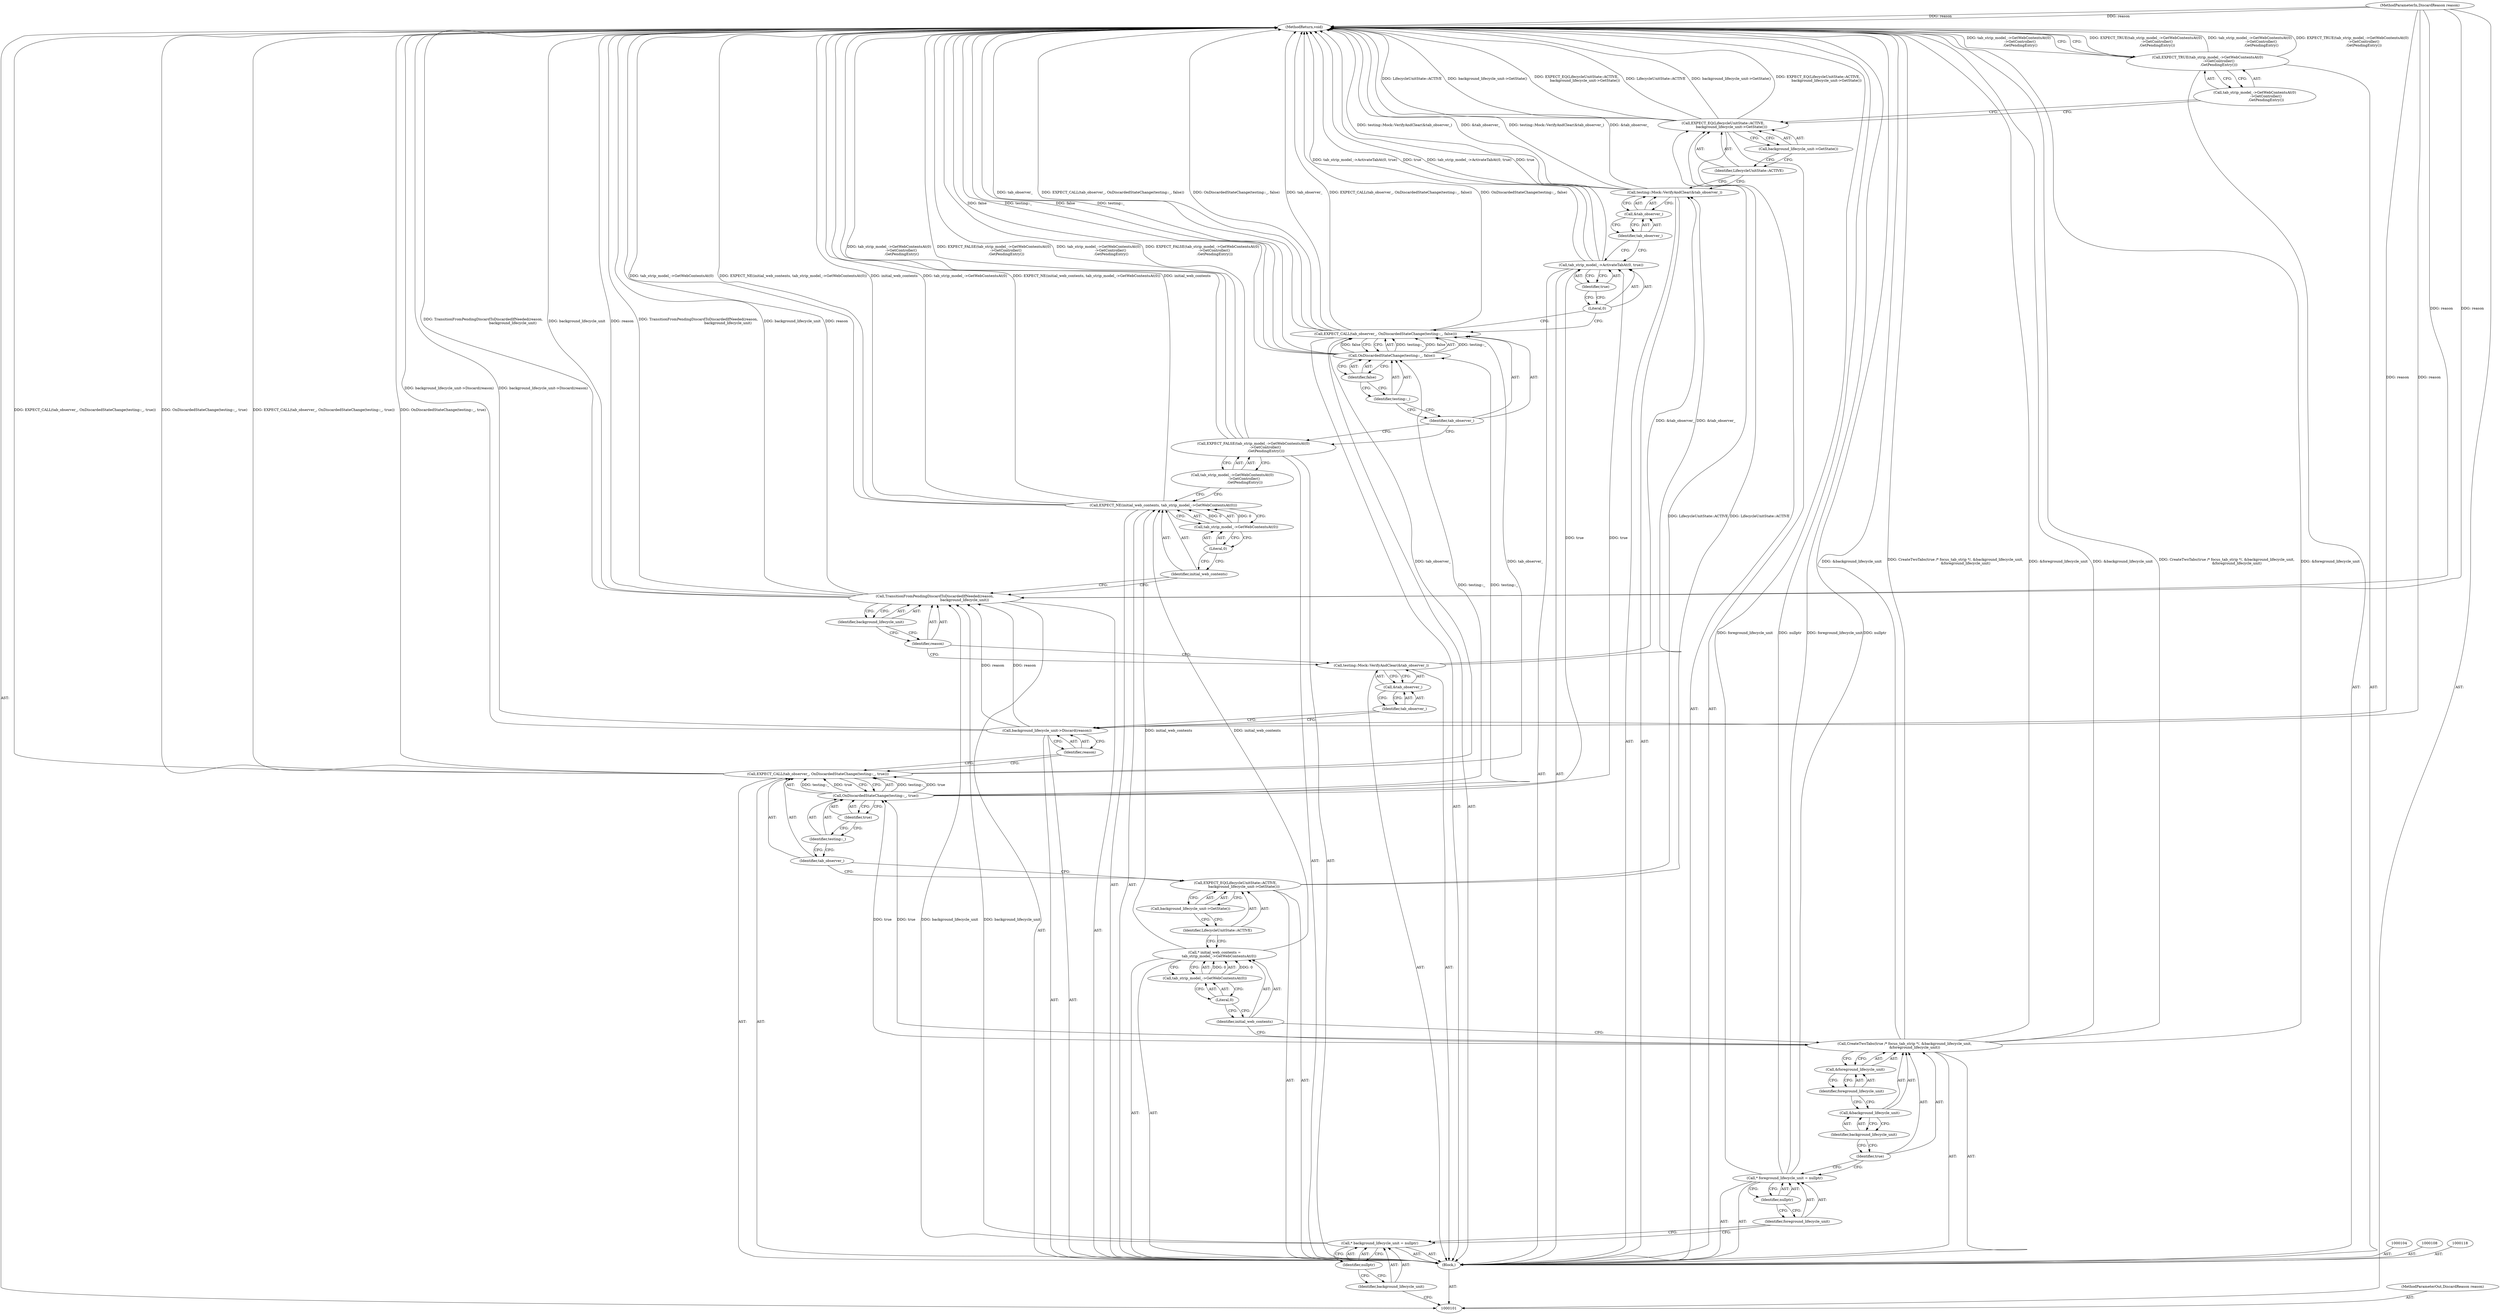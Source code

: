 digraph "1_Chrome_7394cf6f43d7a86630d3eb1c728fd63c621b5530_8" {
"1000161" [label="(MethodReturn,void)"];
"1000102" [label="(MethodParameterIn,DiscardReason reason)"];
"1000243" [label="(MethodParameterOut,DiscardReason reason)"];
"1000103" [label="(Block,)"];
"1000125" [label="(Call,background_lifecycle_unit->GetState())"];
"1000127" [label="(Identifier,tab_observer_)"];
"1000128" [label="(Call,OnDiscardedStateChange(testing::_, true))"];
"1000126" [label="(Call,EXPECT_CALL(tab_observer_, OnDiscardedStateChange(testing::_, true)))"];
"1000129" [label="(Identifier,testing::_)"];
"1000130" [label="(Identifier,true)"];
"1000132" [label="(Identifier,reason)"];
"1000131" [label="(Call,background_lifecycle_unit->Discard(reason))"];
"1000134" [label="(Call,&tab_observer_)"];
"1000135" [label="(Identifier,tab_observer_)"];
"1000133" [label="(Call,testing::Mock::VerifyAndClear(&tab_observer_))"];
"1000136" [label="(Call,TransitionFromPendingDiscardToDiscardedIfNeeded(reason,\n                                                     background_lifecycle_unit))"];
"1000137" [label="(Identifier,reason)"];
"1000138" [label="(Identifier,background_lifecycle_unit)"];
"1000140" [label="(Identifier,initial_web_contents)"];
"1000141" [label="(Call,tab_strip_model_->GetWebContentsAt(0))"];
"1000139" [label="(Call,EXPECT_NE(initial_web_contents, tab_strip_model_->GetWebContentsAt(0)))"];
"1000142" [label="(Literal,0)"];
"1000144" [label="(Call,tab_strip_model_->GetWebContentsAt(0)\n                     ->GetController()\n                      .GetPendingEntry())"];
"1000143" [label="(Call,EXPECT_FALSE(tab_strip_model_->GetWebContentsAt(0)\n                     ->GetController()\n                      .GetPendingEntry()))"];
"1000105" [label="(Call,* background_lifecycle_unit = nullptr)"];
"1000106" [label="(Identifier,background_lifecycle_unit)"];
"1000107" [label="(Identifier,nullptr)"];
"1000146" [label="(Identifier,tab_observer_)"];
"1000147" [label="(Call,OnDiscardedStateChange(testing::_, false))"];
"1000145" [label="(Call,EXPECT_CALL(tab_observer_, OnDiscardedStateChange(testing::_, false)))"];
"1000148" [label="(Identifier,testing::_)"];
"1000149" [label="(Identifier,false)"];
"1000151" [label="(Literal,0)"];
"1000152" [label="(Identifier,true)"];
"1000150" [label="(Call,tab_strip_model_->ActivateTabAt(0, true))"];
"1000154" [label="(Call,&tab_observer_)"];
"1000155" [label="(Identifier,tab_observer_)"];
"1000153" [label="(Call,testing::Mock::VerifyAndClear(&tab_observer_))"];
"1000157" [label="(Identifier,LifecycleUnitState::ACTIVE)"];
"1000156" [label="(Call,EXPECT_EQ(LifecycleUnitState::ACTIVE,\n               background_lifecycle_unit->GetState()))"];
"1000158" [label="(Call,background_lifecycle_unit->GetState())"];
"1000160" [label="(Call,tab_strip_model_->GetWebContentsAt(0)\n                    ->GetController()\n                    .GetPendingEntry())"];
"1000159" [label="(Call,EXPECT_TRUE(tab_strip_model_->GetWebContentsAt(0)\n                    ->GetController()\n                    .GetPendingEntry()))"];
"1000109" [label="(Call,* foreground_lifecycle_unit = nullptr)"];
"1000110" [label="(Identifier,foreground_lifecycle_unit)"];
"1000111" [label="(Identifier,nullptr)"];
"1000113" [label="(Identifier,true)"];
"1000112" [label="(Call,CreateTwoTabs(true /* focus_tab_strip */, &background_lifecycle_unit,\n                  &foreground_lifecycle_unit))"];
"1000114" [label="(Call,&background_lifecycle_unit)"];
"1000115" [label="(Identifier,background_lifecycle_unit)"];
"1000116" [label="(Call,&foreground_lifecycle_unit)"];
"1000117" [label="(Identifier,foreground_lifecycle_unit)"];
"1000119" [label="(Call,* initial_web_contents =\n        tab_strip_model_->GetWebContentsAt(0))"];
"1000120" [label="(Identifier,initial_web_contents)"];
"1000122" [label="(Literal,0)"];
"1000121" [label="(Call,tab_strip_model_->GetWebContentsAt(0))"];
"1000124" [label="(Identifier,LifecycleUnitState::ACTIVE)"];
"1000123" [label="(Call,EXPECT_EQ(LifecycleUnitState::ACTIVE,\n               background_lifecycle_unit->GetState()))"];
"1000161" -> "1000101"  [label="AST: "];
"1000161" -> "1000159"  [label="CFG: "];
"1000159" -> "1000161"  [label="DDG: EXPECT_TRUE(tab_strip_model_->GetWebContentsAt(0)\n                    ->GetController()\n                    .GetPendingEntry())"];
"1000159" -> "1000161"  [label="DDG: tab_strip_model_->GetWebContentsAt(0)\n                    ->GetController()\n                    .GetPendingEntry()"];
"1000126" -> "1000161"  [label="DDG: EXPECT_CALL(tab_observer_, OnDiscardedStateChange(testing::_, true))"];
"1000126" -> "1000161"  [label="DDG: OnDiscardedStateChange(testing::_, true)"];
"1000156" -> "1000161"  [label="DDG: LifecycleUnitState::ACTIVE"];
"1000156" -> "1000161"  [label="DDG: background_lifecycle_unit->GetState()"];
"1000156" -> "1000161"  [label="DDG: EXPECT_EQ(LifecycleUnitState::ACTIVE,\n               background_lifecycle_unit->GetState())"];
"1000153" -> "1000161"  [label="DDG: testing::Mock::VerifyAndClear(&tab_observer_)"];
"1000153" -> "1000161"  [label="DDG: &tab_observer_"];
"1000109" -> "1000161"  [label="DDG: foreground_lifecycle_unit"];
"1000109" -> "1000161"  [label="DDG: nullptr"];
"1000150" -> "1000161"  [label="DDG: tab_strip_model_->ActivateTabAt(0, true)"];
"1000150" -> "1000161"  [label="DDG: true"];
"1000145" -> "1000161"  [label="DDG: tab_observer_"];
"1000145" -> "1000161"  [label="DDG: EXPECT_CALL(tab_observer_, OnDiscardedStateChange(testing::_, false))"];
"1000145" -> "1000161"  [label="DDG: OnDiscardedStateChange(testing::_, false)"];
"1000131" -> "1000161"  [label="DDG: background_lifecycle_unit->Discard(reason)"];
"1000112" -> "1000161"  [label="DDG: &background_lifecycle_unit"];
"1000112" -> "1000161"  [label="DDG: CreateTwoTabs(true /* focus_tab_strip */, &background_lifecycle_unit,\n                  &foreground_lifecycle_unit)"];
"1000112" -> "1000161"  [label="DDG: &foreground_lifecycle_unit"];
"1000139" -> "1000161"  [label="DDG: tab_strip_model_->GetWebContentsAt(0)"];
"1000139" -> "1000161"  [label="DDG: EXPECT_NE(initial_web_contents, tab_strip_model_->GetWebContentsAt(0))"];
"1000139" -> "1000161"  [label="DDG: initial_web_contents"];
"1000143" -> "1000161"  [label="DDG: tab_strip_model_->GetWebContentsAt(0)\n                     ->GetController()\n                      .GetPendingEntry()"];
"1000143" -> "1000161"  [label="DDG: EXPECT_FALSE(tab_strip_model_->GetWebContentsAt(0)\n                     ->GetController()\n                      .GetPendingEntry())"];
"1000147" -> "1000161"  [label="DDG: false"];
"1000147" -> "1000161"  [label="DDG: testing::_"];
"1000102" -> "1000161"  [label="DDG: reason"];
"1000136" -> "1000161"  [label="DDG: TransitionFromPendingDiscardToDiscardedIfNeeded(reason,\n                                                     background_lifecycle_unit)"];
"1000136" -> "1000161"  [label="DDG: background_lifecycle_unit"];
"1000136" -> "1000161"  [label="DDG: reason"];
"1000102" -> "1000101"  [label="AST: "];
"1000102" -> "1000161"  [label="DDG: reason"];
"1000102" -> "1000131"  [label="DDG: reason"];
"1000102" -> "1000136"  [label="DDG: reason"];
"1000243" -> "1000101"  [label="AST: "];
"1000103" -> "1000101"  [label="AST: "];
"1000104" -> "1000103"  [label="AST: "];
"1000105" -> "1000103"  [label="AST: "];
"1000108" -> "1000103"  [label="AST: "];
"1000109" -> "1000103"  [label="AST: "];
"1000112" -> "1000103"  [label="AST: "];
"1000118" -> "1000103"  [label="AST: "];
"1000119" -> "1000103"  [label="AST: "];
"1000123" -> "1000103"  [label="AST: "];
"1000126" -> "1000103"  [label="AST: "];
"1000131" -> "1000103"  [label="AST: "];
"1000133" -> "1000103"  [label="AST: "];
"1000136" -> "1000103"  [label="AST: "];
"1000139" -> "1000103"  [label="AST: "];
"1000143" -> "1000103"  [label="AST: "];
"1000145" -> "1000103"  [label="AST: "];
"1000150" -> "1000103"  [label="AST: "];
"1000153" -> "1000103"  [label="AST: "];
"1000156" -> "1000103"  [label="AST: "];
"1000159" -> "1000103"  [label="AST: "];
"1000125" -> "1000123"  [label="AST: "];
"1000125" -> "1000124"  [label="CFG: "];
"1000123" -> "1000125"  [label="CFG: "];
"1000127" -> "1000126"  [label="AST: "];
"1000127" -> "1000123"  [label="CFG: "];
"1000129" -> "1000127"  [label="CFG: "];
"1000128" -> "1000126"  [label="AST: "];
"1000128" -> "1000130"  [label="CFG: "];
"1000129" -> "1000128"  [label="AST: "];
"1000130" -> "1000128"  [label="AST: "];
"1000126" -> "1000128"  [label="CFG: "];
"1000128" -> "1000126"  [label="DDG: testing::_"];
"1000128" -> "1000126"  [label="DDG: true"];
"1000112" -> "1000128"  [label="DDG: true"];
"1000128" -> "1000147"  [label="DDG: testing::_"];
"1000128" -> "1000150"  [label="DDG: true"];
"1000126" -> "1000103"  [label="AST: "];
"1000126" -> "1000128"  [label="CFG: "];
"1000127" -> "1000126"  [label="AST: "];
"1000128" -> "1000126"  [label="AST: "];
"1000132" -> "1000126"  [label="CFG: "];
"1000126" -> "1000161"  [label="DDG: EXPECT_CALL(tab_observer_, OnDiscardedStateChange(testing::_, true))"];
"1000126" -> "1000161"  [label="DDG: OnDiscardedStateChange(testing::_, true)"];
"1000128" -> "1000126"  [label="DDG: testing::_"];
"1000128" -> "1000126"  [label="DDG: true"];
"1000126" -> "1000145"  [label="DDG: tab_observer_"];
"1000129" -> "1000128"  [label="AST: "];
"1000129" -> "1000127"  [label="CFG: "];
"1000130" -> "1000129"  [label="CFG: "];
"1000130" -> "1000128"  [label="AST: "];
"1000130" -> "1000129"  [label="CFG: "];
"1000128" -> "1000130"  [label="CFG: "];
"1000132" -> "1000131"  [label="AST: "];
"1000132" -> "1000126"  [label="CFG: "];
"1000131" -> "1000132"  [label="CFG: "];
"1000131" -> "1000103"  [label="AST: "];
"1000131" -> "1000132"  [label="CFG: "];
"1000132" -> "1000131"  [label="AST: "];
"1000135" -> "1000131"  [label="CFG: "];
"1000131" -> "1000161"  [label="DDG: background_lifecycle_unit->Discard(reason)"];
"1000102" -> "1000131"  [label="DDG: reason"];
"1000131" -> "1000136"  [label="DDG: reason"];
"1000134" -> "1000133"  [label="AST: "];
"1000134" -> "1000135"  [label="CFG: "];
"1000135" -> "1000134"  [label="AST: "];
"1000133" -> "1000134"  [label="CFG: "];
"1000135" -> "1000134"  [label="AST: "];
"1000135" -> "1000131"  [label="CFG: "];
"1000134" -> "1000135"  [label="CFG: "];
"1000133" -> "1000103"  [label="AST: "];
"1000133" -> "1000134"  [label="CFG: "];
"1000134" -> "1000133"  [label="AST: "];
"1000137" -> "1000133"  [label="CFG: "];
"1000133" -> "1000153"  [label="DDG: &tab_observer_"];
"1000136" -> "1000103"  [label="AST: "];
"1000136" -> "1000138"  [label="CFG: "];
"1000137" -> "1000136"  [label="AST: "];
"1000138" -> "1000136"  [label="AST: "];
"1000140" -> "1000136"  [label="CFG: "];
"1000136" -> "1000161"  [label="DDG: TransitionFromPendingDiscardToDiscardedIfNeeded(reason,\n                                                     background_lifecycle_unit)"];
"1000136" -> "1000161"  [label="DDG: background_lifecycle_unit"];
"1000136" -> "1000161"  [label="DDG: reason"];
"1000131" -> "1000136"  [label="DDG: reason"];
"1000102" -> "1000136"  [label="DDG: reason"];
"1000105" -> "1000136"  [label="DDG: background_lifecycle_unit"];
"1000137" -> "1000136"  [label="AST: "];
"1000137" -> "1000133"  [label="CFG: "];
"1000138" -> "1000137"  [label="CFG: "];
"1000138" -> "1000136"  [label="AST: "];
"1000138" -> "1000137"  [label="CFG: "];
"1000136" -> "1000138"  [label="CFG: "];
"1000140" -> "1000139"  [label="AST: "];
"1000140" -> "1000136"  [label="CFG: "];
"1000142" -> "1000140"  [label="CFG: "];
"1000141" -> "1000139"  [label="AST: "];
"1000141" -> "1000142"  [label="CFG: "];
"1000142" -> "1000141"  [label="AST: "];
"1000139" -> "1000141"  [label="CFG: "];
"1000141" -> "1000139"  [label="DDG: 0"];
"1000139" -> "1000103"  [label="AST: "];
"1000139" -> "1000141"  [label="CFG: "];
"1000140" -> "1000139"  [label="AST: "];
"1000141" -> "1000139"  [label="AST: "];
"1000144" -> "1000139"  [label="CFG: "];
"1000139" -> "1000161"  [label="DDG: tab_strip_model_->GetWebContentsAt(0)"];
"1000139" -> "1000161"  [label="DDG: EXPECT_NE(initial_web_contents, tab_strip_model_->GetWebContentsAt(0))"];
"1000139" -> "1000161"  [label="DDG: initial_web_contents"];
"1000119" -> "1000139"  [label="DDG: initial_web_contents"];
"1000141" -> "1000139"  [label="DDG: 0"];
"1000142" -> "1000141"  [label="AST: "];
"1000142" -> "1000140"  [label="CFG: "];
"1000141" -> "1000142"  [label="CFG: "];
"1000144" -> "1000143"  [label="AST: "];
"1000144" -> "1000139"  [label="CFG: "];
"1000143" -> "1000144"  [label="CFG: "];
"1000143" -> "1000103"  [label="AST: "];
"1000143" -> "1000144"  [label="CFG: "];
"1000144" -> "1000143"  [label="AST: "];
"1000146" -> "1000143"  [label="CFG: "];
"1000143" -> "1000161"  [label="DDG: tab_strip_model_->GetWebContentsAt(0)\n                     ->GetController()\n                      .GetPendingEntry()"];
"1000143" -> "1000161"  [label="DDG: EXPECT_FALSE(tab_strip_model_->GetWebContentsAt(0)\n                     ->GetController()\n                      .GetPendingEntry())"];
"1000105" -> "1000103"  [label="AST: "];
"1000105" -> "1000107"  [label="CFG: "];
"1000106" -> "1000105"  [label="AST: "];
"1000107" -> "1000105"  [label="AST: "];
"1000110" -> "1000105"  [label="CFG: "];
"1000105" -> "1000136"  [label="DDG: background_lifecycle_unit"];
"1000106" -> "1000105"  [label="AST: "];
"1000106" -> "1000101"  [label="CFG: "];
"1000107" -> "1000106"  [label="CFG: "];
"1000107" -> "1000105"  [label="AST: "];
"1000107" -> "1000106"  [label="CFG: "];
"1000105" -> "1000107"  [label="CFG: "];
"1000146" -> "1000145"  [label="AST: "];
"1000146" -> "1000143"  [label="CFG: "];
"1000148" -> "1000146"  [label="CFG: "];
"1000147" -> "1000145"  [label="AST: "];
"1000147" -> "1000149"  [label="CFG: "];
"1000148" -> "1000147"  [label="AST: "];
"1000149" -> "1000147"  [label="AST: "];
"1000145" -> "1000147"  [label="CFG: "];
"1000147" -> "1000161"  [label="DDG: false"];
"1000147" -> "1000161"  [label="DDG: testing::_"];
"1000147" -> "1000145"  [label="DDG: testing::_"];
"1000147" -> "1000145"  [label="DDG: false"];
"1000128" -> "1000147"  [label="DDG: testing::_"];
"1000145" -> "1000103"  [label="AST: "];
"1000145" -> "1000147"  [label="CFG: "];
"1000146" -> "1000145"  [label="AST: "];
"1000147" -> "1000145"  [label="AST: "];
"1000151" -> "1000145"  [label="CFG: "];
"1000145" -> "1000161"  [label="DDG: tab_observer_"];
"1000145" -> "1000161"  [label="DDG: EXPECT_CALL(tab_observer_, OnDiscardedStateChange(testing::_, false))"];
"1000145" -> "1000161"  [label="DDG: OnDiscardedStateChange(testing::_, false)"];
"1000126" -> "1000145"  [label="DDG: tab_observer_"];
"1000147" -> "1000145"  [label="DDG: testing::_"];
"1000147" -> "1000145"  [label="DDG: false"];
"1000148" -> "1000147"  [label="AST: "];
"1000148" -> "1000146"  [label="CFG: "];
"1000149" -> "1000148"  [label="CFG: "];
"1000149" -> "1000147"  [label="AST: "];
"1000149" -> "1000148"  [label="CFG: "];
"1000147" -> "1000149"  [label="CFG: "];
"1000151" -> "1000150"  [label="AST: "];
"1000151" -> "1000145"  [label="CFG: "];
"1000152" -> "1000151"  [label="CFG: "];
"1000152" -> "1000150"  [label="AST: "];
"1000152" -> "1000151"  [label="CFG: "];
"1000150" -> "1000152"  [label="CFG: "];
"1000150" -> "1000103"  [label="AST: "];
"1000150" -> "1000152"  [label="CFG: "];
"1000151" -> "1000150"  [label="AST: "];
"1000152" -> "1000150"  [label="AST: "];
"1000155" -> "1000150"  [label="CFG: "];
"1000150" -> "1000161"  [label="DDG: tab_strip_model_->ActivateTabAt(0, true)"];
"1000150" -> "1000161"  [label="DDG: true"];
"1000128" -> "1000150"  [label="DDG: true"];
"1000154" -> "1000153"  [label="AST: "];
"1000154" -> "1000155"  [label="CFG: "];
"1000155" -> "1000154"  [label="AST: "];
"1000153" -> "1000154"  [label="CFG: "];
"1000155" -> "1000154"  [label="AST: "];
"1000155" -> "1000150"  [label="CFG: "];
"1000154" -> "1000155"  [label="CFG: "];
"1000153" -> "1000103"  [label="AST: "];
"1000153" -> "1000154"  [label="CFG: "];
"1000154" -> "1000153"  [label="AST: "];
"1000157" -> "1000153"  [label="CFG: "];
"1000153" -> "1000161"  [label="DDG: testing::Mock::VerifyAndClear(&tab_observer_)"];
"1000153" -> "1000161"  [label="DDG: &tab_observer_"];
"1000133" -> "1000153"  [label="DDG: &tab_observer_"];
"1000157" -> "1000156"  [label="AST: "];
"1000157" -> "1000153"  [label="CFG: "];
"1000158" -> "1000157"  [label="CFG: "];
"1000156" -> "1000103"  [label="AST: "];
"1000156" -> "1000158"  [label="CFG: "];
"1000157" -> "1000156"  [label="AST: "];
"1000158" -> "1000156"  [label="AST: "];
"1000160" -> "1000156"  [label="CFG: "];
"1000156" -> "1000161"  [label="DDG: LifecycleUnitState::ACTIVE"];
"1000156" -> "1000161"  [label="DDG: background_lifecycle_unit->GetState()"];
"1000156" -> "1000161"  [label="DDG: EXPECT_EQ(LifecycleUnitState::ACTIVE,\n               background_lifecycle_unit->GetState())"];
"1000123" -> "1000156"  [label="DDG: LifecycleUnitState::ACTIVE"];
"1000158" -> "1000156"  [label="AST: "];
"1000158" -> "1000157"  [label="CFG: "];
"1000156" -> "1000158"  [label="CFG: "];
"1000160" -> "1000159"  [label="AST: "];
"1000160" -> "1000156"  [label="CFG: "];
"1000159" -> "1000160"  [label="CFG: "];
"1000159" -> "1000103"  [label="AST: "];
"1000159" -> "1000160"  [label="CFG: "];
"1000160" -> "1000159"  [label="AST: "];
"1000161" -> "1000159"  [label="CFG: "];
"1000159" -> "1000161"  [label="DDG: EXPECT_TRUE(tab_strip_model_->GetWebContentsAt(0)\n                    ->GetController()\n                    .GetPendingEntry())"];
"1000159" -> "1000161"  [label="DDG: tab_strip_model_->GetWebContentsAt(0)\n                    ->GetController()\n                    .GetPendingEntry()"];
"1000109" -> "1000103"  [label="AST: "];
"1000109" -> "1000111"  [label="CFG: "];
"1000110" -> "1000109"  [label="AST: "];
"1000111" -> "1000109"  [label="AST: "];
"1000113" -> "1000109"  [label="CFG: "];
"1000109" -> "1000161"  [label="DDG: foreground_lifecycle_unit"];
"1000109" -> "1000161"  [label="DDG: nullptr"];
"1000110" -> "1000109"  [label="AST: "];
"1000110" -> "1000105"  [label="CFG: "];
"1000111" -> "1000110"  [label="CFG: "];
"1000111" -> "1000109"  [label="AST: "];
"1000111" -> "1000110"  [label="CFG: "];
"1000109" -> "1000111"  [label="CFG: "];
"1000113" -> "1000112"  [label="AST: "];
"1000113" -> "1000109"  [label="CFG: "];
"1000115" -> "1000113"  [label="CFG: "];
"1000112" -> "1000103"  [label="AST: "];
"1000112" -> "1000116"  [label="CFG: "];
"1000113" -> "1000112"  [label="AST: "];
"1000114" -> "1000112"  [label="AST: "];
"1000116" -> "1000112"  [label="AST: "];
"1000120" -> "1000112"  [label="CFG: "];
"1000112" -> "1000161"  [label="DDG: &background_lifecycle_unit"];
"1000112" -> "1000161"  [label="DDG: CreateTwoTabs(true /* focus_tab_strip */, &background_lifecycle_unit,\n                  &foreground_lifecycle_unit)"];
"1000112" -> "1000161"  [label="DDG: &foreground_lifecycle_unit"];
"1000112" -> "1000128"  [label="DDG: true"];
"1000114" -> "1000112"  [label="AST: "];
"1000114" -> "1000115"  [label="CFG: "];
"1000115" -> "1000114"  [label="AST: "];
"1000117" -> "1000114"  [label="CFG: "];
"1000115" -> "1000114"  [label="AST: "];
"1000115" -> "1000113"  [label="CFG: "];
"1000114" -> "1000115"  [label="CFG: "];
"1000116" -> "1000112"  [label="AST: "];
"1000116" -> "1000117"  [label="CFG: "];
"1000117" -> "1000116"  [label="AST: "];
"1000112" -> "1000116"  [label="CFG: "];
"1000117" -> "1000116"  [label="AST: "];
"1000117" -> "1000114"  [label="CFG: "];
"1000116" -> "1000117"  [label="CFG: "];
"1000119" -> "1000103"  [label="AST: "];
"1000119" -> "1000121"  [label="CFG: "];
"1000120" -> "1000119"  [label="AST: "];
"1000121" -> "1000119"  [label="AST: "];
"1000124" -> "1000119"  [label="CFG: "];
"1000121" -> "1000119"  [label="DDG: 0"];
"1000119" -> "1000139"  [label="DDG: initial_web_contents"];
"1000120" -> "1000119"  [label="AST: "];
"1000120" -> "1000112"  [label="CFG: "];
"1000122" -> "1000120"  [label="CFG: "];
"1000122" -> "1000121"  [label="AST: "];
"1000122" -> "1000120"  [label="CFG: "];
"1000121" -> "1000122"  [label="CFG: "];
"1000121" -> "1000119"  [label="AST: "];
"1000121" -> "1000122"  [label="CFG: "];
"1000122" -> "1000121"  [label="AST: "];
"1000119" -> "1000121"  [label="CFG: "];
"1000121" -> "1000119"  [label="DDG: 0"];
"1000124" -> "1000123"  [label="AST: "];
"1000124" -> "1000119"  [label="CFG: "];
"1000125" -> "1000124"  [label="CFG: "];
"1000123" -> "1000103"  [label="AST: "];
"1000123" -> "1000125"  [label="CFG: "];
"1000124" -> "1000123"  [label="AST: "];
"1000125" -> "1000123"  [label="AST: "];
"1000127" -> "1000123"  [label="CFG: "];
"1000123" -> "1000156"  [label="DDG: LifecycleUnitState::ACTIVE"];
}
